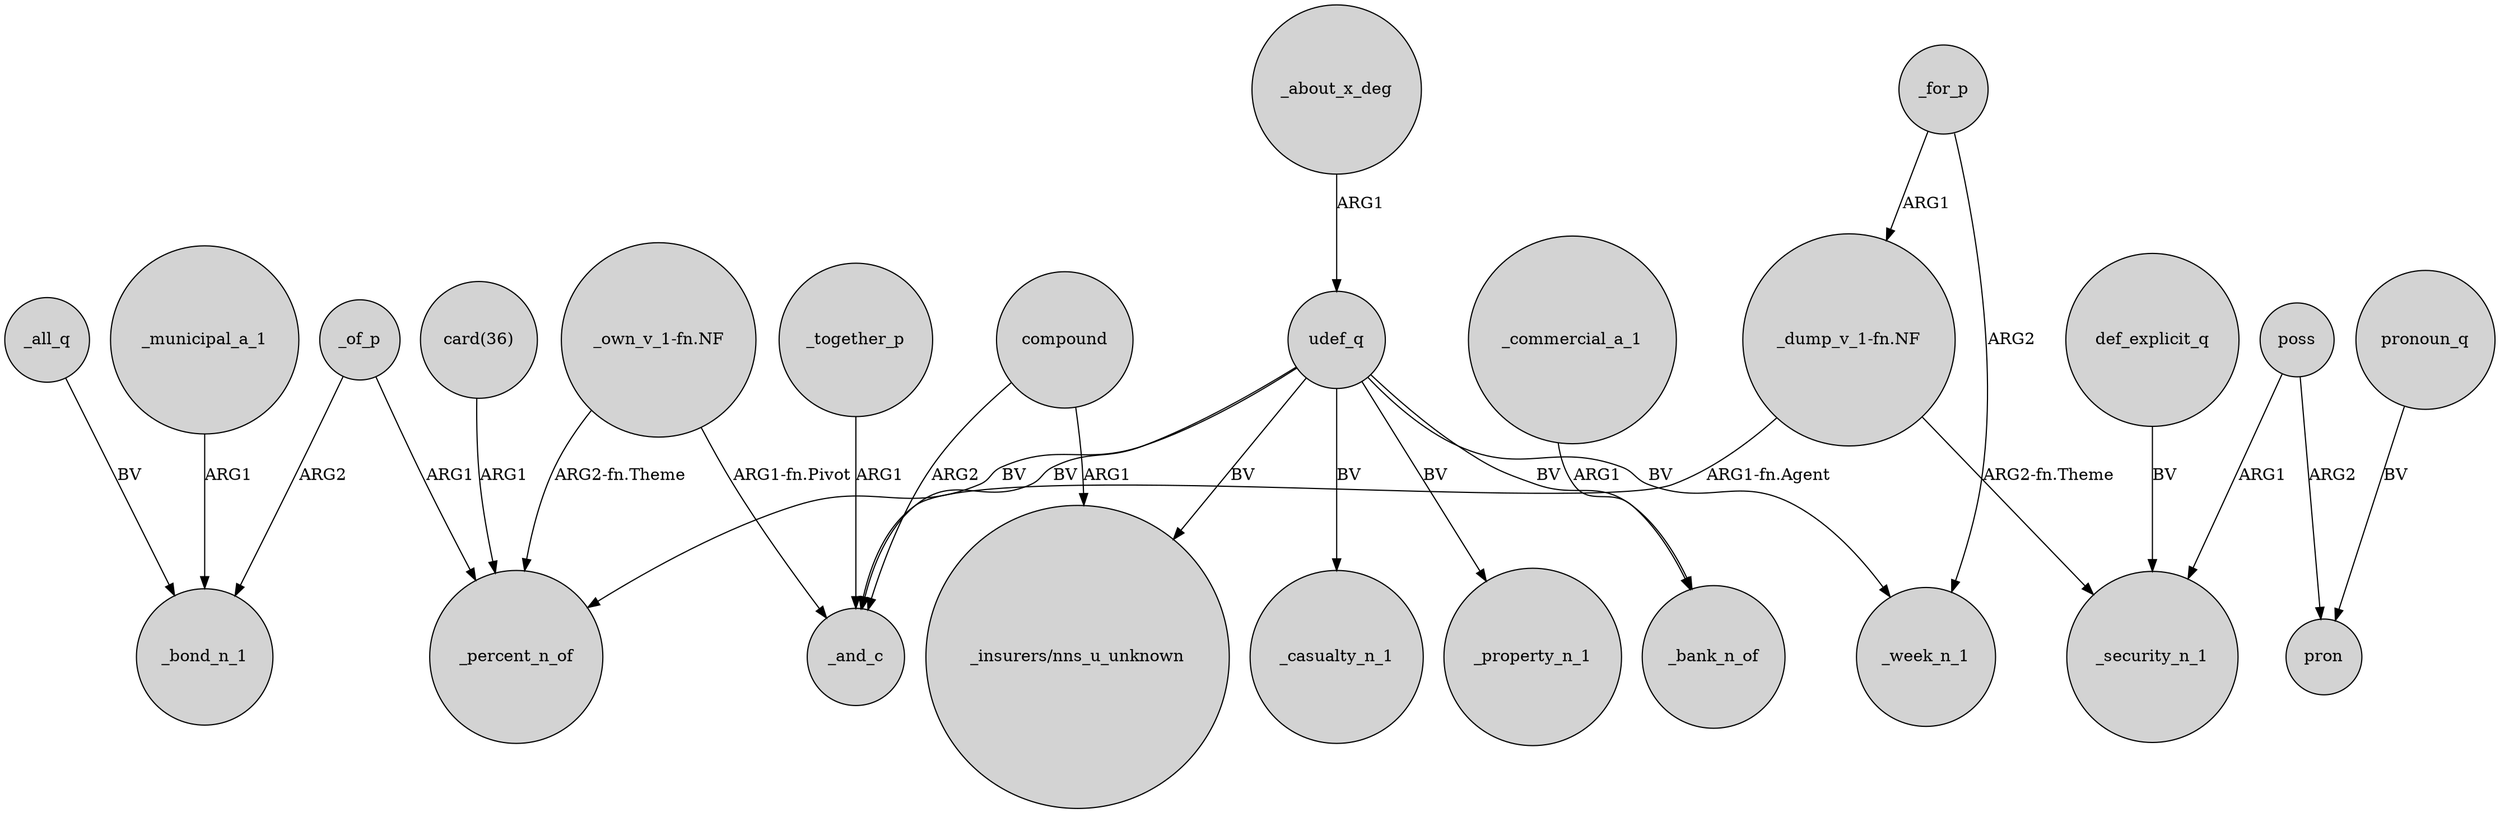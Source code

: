 digraph {
	node [shape=circle style=filled]
	"_dump_v_1-fn.NF" -> _and_c [label="ARG1-fn.Agent"]
	poss -> pron [label=ARG2]
	def_explicit_q -> _security_n_1 [label=BV]
	udef_q -> _casualty_n_1 [label=BV]
	_municipal_a_1 -> _bond_n_1 [label=ARG1]
	_of_p -> _bond_n_1 [label=ARG2]
	poss -> _security_n_1 [label=ARG1]
	_about_x_deg -> udef_q [label=ARG1]
	"_own_v_1-fn.NF" -> _percent_n_of [label="ARG2-fn.Theme"]
	_of_p -> _percent_n_of [label=ARG1]
	pronoun_q -> pron [label=BV]
	compound -> _and_c [label=ARG2]
	_all_q -> _bond_n_1 [label=BV]
	_together_p -> _and_c [label=ARG1]
	_for_p -> _week_n_1 [label=ARG2]
	udef_q -> _week_n_1 [label=BV]
	"_own_v_1-fn.NF" -> _and_c [label="ARG1-fn.Pivot"]
	udef_q -> _property_n_1 [label=BV]
	_for_p -> "_dump_v_1-fn.NF" [label=ARG1]
	compound -> "_insurers/nns_u_unknown" [label=ARG1]
	"_dump_v_1-fn.NF" -> _security_n_1 [label="ARG2-fn.Theme"]
	udef_q -> "_insurers/nns_u_unknown" [label=BV]
	udef_q -> _percent_n_of [label=BV]
	"card(36)" -> _percent_n_of [label=ARG1]
	udef_q -> _and_c [label=BV]
	_commercial_a_1 -> _bank_n_of [label=ARG1]
	udef_q -> _bank_n_of [label=BV]
}
